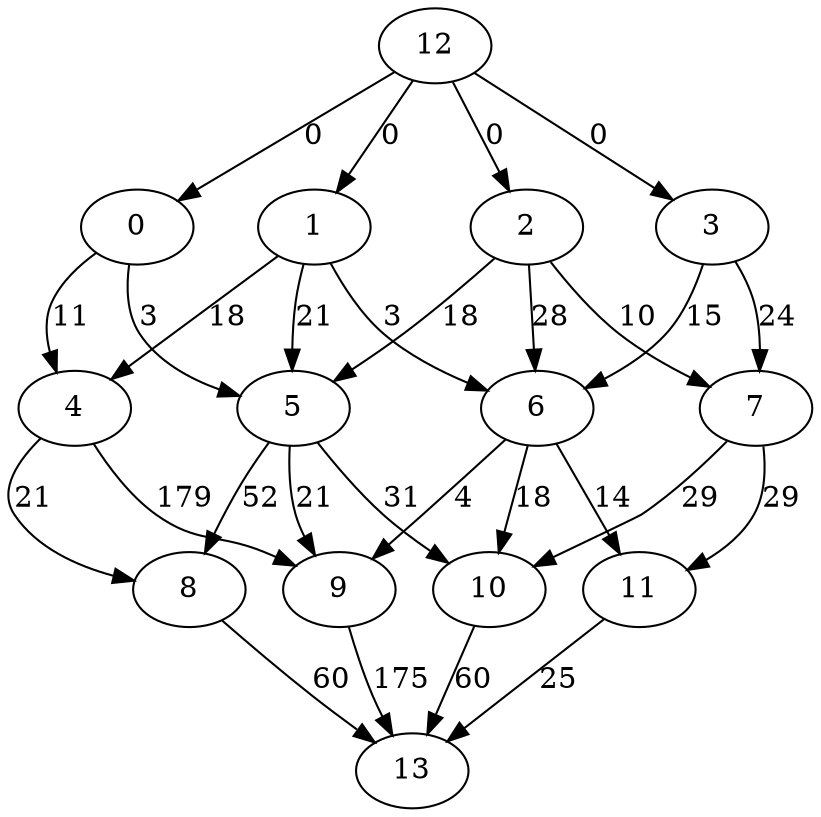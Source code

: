 digraph G{
0->4[label="11"];
0->5[label="3"];
1->4[label="18"];
1->5[label="21"];
1->6[label="3"];
2->5[label="18"];
2->6[label="28"];
2->7[label="10"];
3->7[label="24"];
3->6[label="15"];
4->8[label="21"];
4->9[label="179"];
5->8[label="52"];
5->9[label="21"];
5->10[label="31"];
6->9[label="4"];
6->10[label="18"];
6->11[label="14"];
7->11[label="29"];
7->10[label="29"];
8->13[label="60"];
9->13[label="175"];
10->13[label="60"];
11->13[label="25"];
12->0[label="0"];
12->1[label="0"];
12->2[label="0"];
12->3[label="0"];
}
